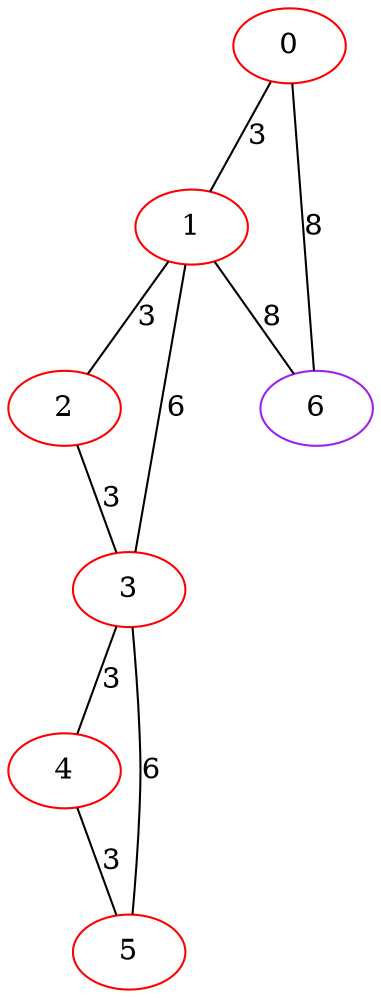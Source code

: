 graph "" {
0 [color=red, weight=1];
1 [color=red, weight=1];
2 [color=red, weight=1];
3 [color=red, weight=1];
4 [color=red, weight=1];
5 [color=red, weight=1];
6 [color=purple, weight=4];
0 -- 1  [key=0, label=3];
0 -- 6  [key=0, label=8];
1 -- 2  [key=0, label=3];
1 -- 3  [key=0, label=6];
1 -- 6  [key=0, label=8];
2 -- 3  [key=0, label=3];
3 -- 4  [key=0, label=3];
3 -- 5  [key=0, label=6];
4 -- 5  [key=0, label=3];
}
